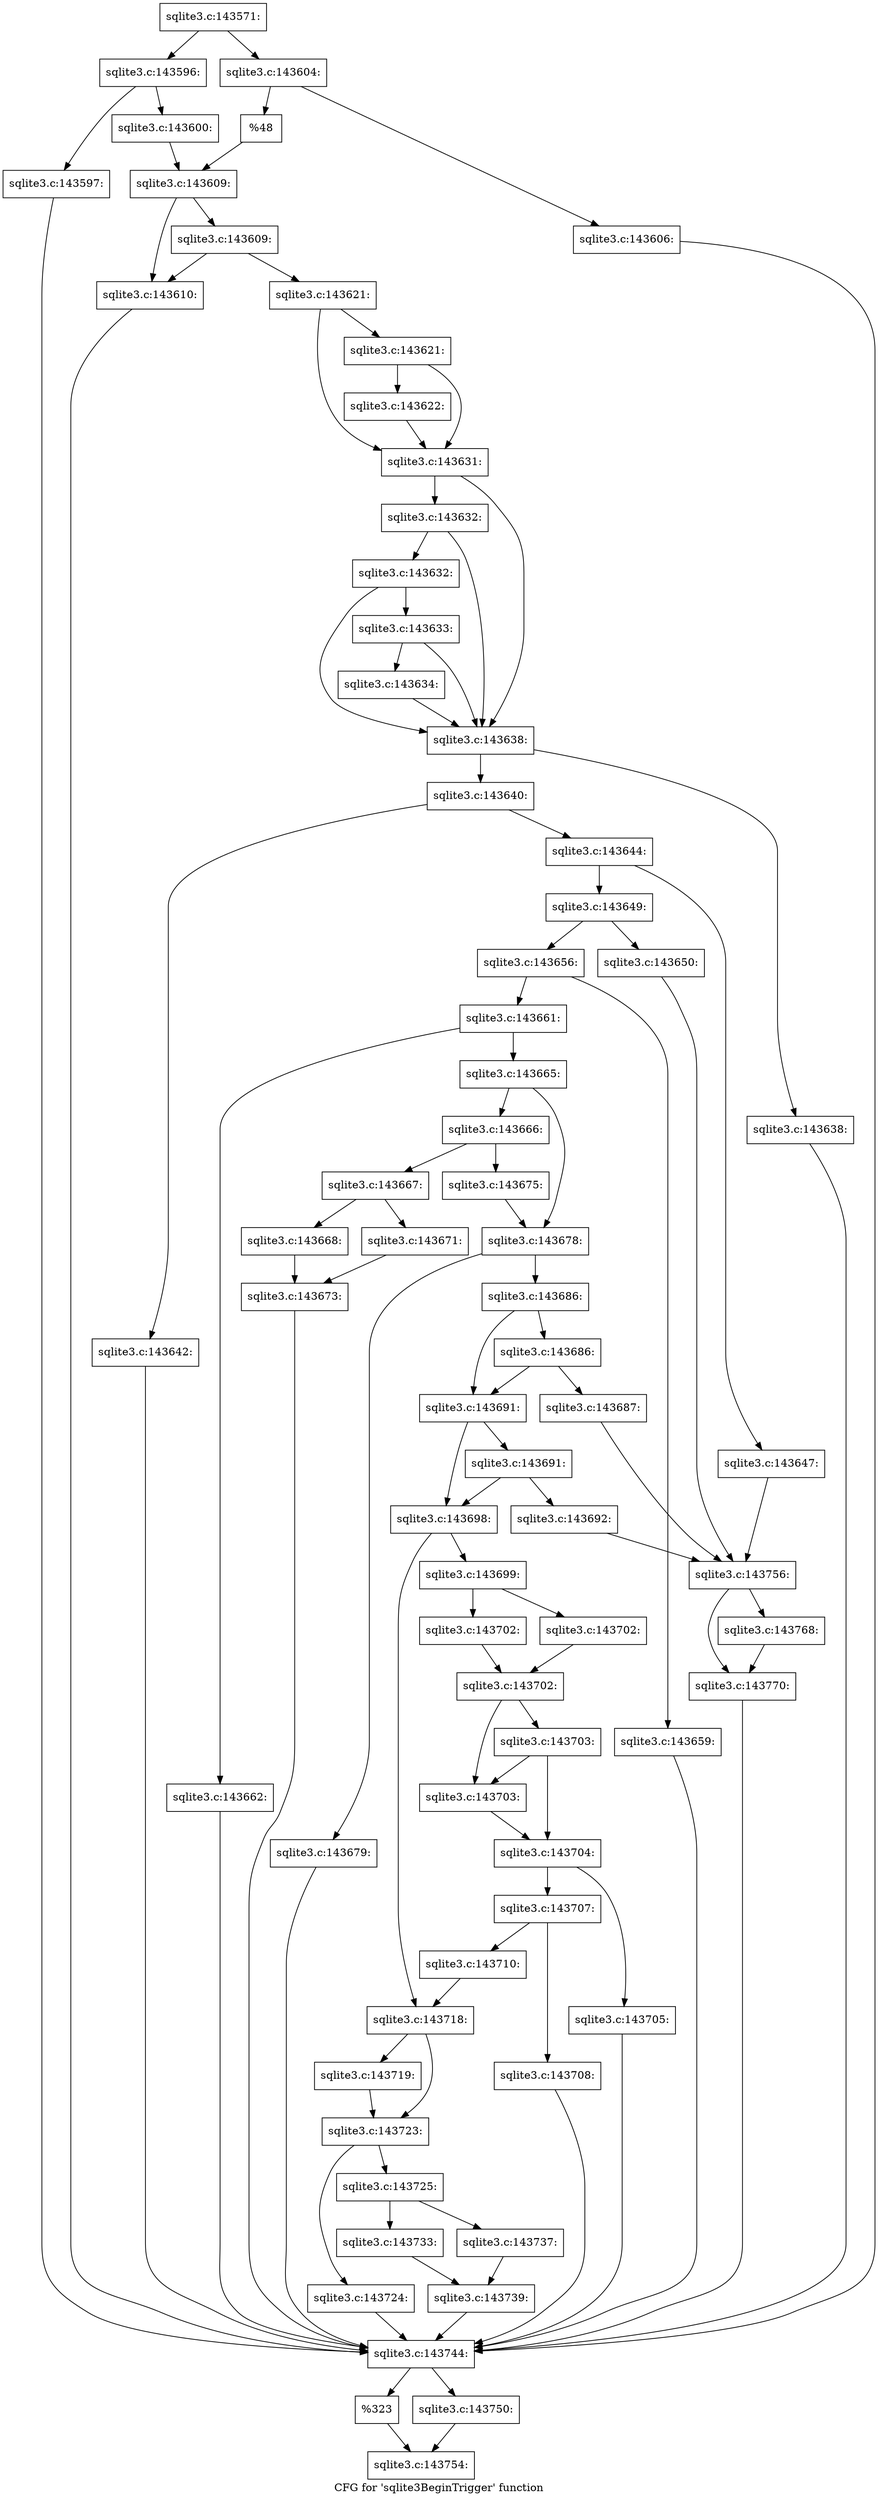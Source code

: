 digraph "CFG for 'sqlite3BeginTrigger' function" {
	label="CFG for 'sqlite3BeginTrigger' function";

	Node0x55c0fa248b30 [shape=record,label="{sqlite3.c:143571:}"];
	Node0x55c0fa248b30 -> Node0x55c0fa25f280;
	Node0x55c0fa248b30 -> Node0x55c0fa25f320;
	Node0x55c0fa25f280 [shape=record,label="{sqlite3.c:143596:}"];
	Node0x55c0fa25f280 -> Node0x55c0fa25f660;
	Node0x55c0fa25f280 -> Node0x55c0fa25f6b0;
	Node0x55c0fa25f660 [shape=record,label="{sqlite3.c:143597:}"];
	Node0x55c0fa25f660 -> Node0x55c0fa2606d0;
	Node0x55c0fa25f6b0 [shape=record,label="{sqlite3.c:143600:}"];
	Node0x55c0fa25f6b0 -> Node0x55c0fa25f2d0;
	Node0x55c0fa25f320 [shape=record,label="{sqlite3.c:143604:}"];
	Node0x55c0fa25f320 -> Node0x55c0fa261110;
	Node0x55c0fa25f320 -> Node0x55c0fa261160;
	Node0x55c0fa261110 [shape=record,label="{sqlite3.c:143606:}"];
	Node0x55c0fa261110 -> Node0x55c0fa2606d0;
	Node0x55c0fa261160 [shape=record,label="{%48}"];
	Node0x55c0fa261160 -> Node0x55c0fa25f2d0;
	Node0x55c0fa25f2d0 [shape=record,label="{sqlite3.c:143609:}"];
	Node0x55c0fa25f2d0 -> Node0x55c0fa2617a0;
	Node0x55c0fa25f2d0 -> Node0x55c0fa261700;
	Node0x55c0fa2617a0 [shape=record,label="{sqlite3.c:143609:}"];
	Node0x55c0fa2617a0 -> Node0x55c0fa261700;
	Node0x55c0fa2617a0 -> Node0x55c0fa261750;
	Node0x55c0fa261700 [shape=record,label="{sqlite3.c:143610:}"];
	Node0x55c0fa261700 -> Node0x55c0fa2606d0;
	Node0x55c0fa261750 [shape=record,label="{sqlite3.c:143621:}"];
	Node0x55c0fa261750 -> Node0x55c0fa262090;
	Node0x55c0fa261750 -> Node0x55c0fa262040;
	Node0x55c0fa262090 [shape=record,label="{sqlite3.c:143621:}"];
	Node0x55c0fa262090 -> Node0x55c0fa261ff0;
	Node0x55c0fa262090 -> Node0x55c0fa262040;
	Node0x55c0fa261ff0 [shape=record,label="{sqlite3.c:143622:}"];
	Node0x55c0fa261ff0 -> Node0x55c0fa262040;
	Node0x55c0fa262040 [shape=record,label="{sqlite3.c:143631:}"];
	Node0x55c0fa262040 -> Node0x55c0fa263890;
	Node0x55c0fa262040 -> Node0x55c0fa263740;
	Node0x55c0fa263890 [shape=record,label="{sqlite3.c:143632:}"];
	Node0x55c0fa263890 -> Node0x55c0fa263810;
	Node0x55c0fa263890 -> Node0x55c0fa263740;
	Node0x55c0fa263810 [shape=record,label="{sqlite3.c:143632:}"];
	Node0x55c0fa263810 -> Node0x55c0fa263790;
	Node0x55c0fa263810 -> Node0x55c0fa263740;
	Node0x55c0fa263790 [shape=record,label="{sqlite3.c:143633:}"];
	Node0x55c0fa263790 -> Node0x55c0fa2636f0;
	Node0x55c0fa263790 -> Node0x55c0fa263740;
	Node0x55c0fa2636f0 [shape=record,label="{sqlite3.c:143634:}"];
	Node0x55c0fa2636f0 -> Node0x55c0fa263740;
	Node0x55c0fa263740 [shape=record,label="{sqlite3.c:143638:}"];
	Node0x55c0fa263740 -> Node0x55c0fa264e60;
	Node0x55c0fa263740 -> Node0x55c0fa264eb0;
	Node0x55c0fa264e60 [shape=record,label="{sqlite3.c:143638:}"];
	Node0x55c0fa264e60 -> Node0x55c0fa2606d0;
	Node0x55c0fa264eb0 [shape=record,label="{sqlite3.c:143640:}"];
	Node0x55c0fa264eb0 -> Node0x55c0fa2655e0;
	Node0x55c0fa264eb0 -> Node0x55c0fa2656d0;
	Node0x55c0fa2655e0 [shape=record,label="{sqlite3.c:143642:}"];
	Node0x55c0fa2655e0 -> Node0x55c0fa2606d0;
	Node0x55c0fa2656d0 [shape=record,label="{sqlite3.c:143644:}"];
	Node0x55c0fa2656d0 -> Node0x55c0fa266030;
	Node0x55c0fa2656d0 -> Node0x55c0fa265fe0;
	Node0x55c0fa265fe0 [shape=record,label="{sqlite3.c:143647:}"];
	Node0x55c0fa265fe0 -> Node0x55c0fa266300;
	Node0x55c0fa266030 [shape=record,label="{sqlite3.c:143649:}"];
	Node0x55c0fa266030 -> Node0x55c0fa2664f0;
	Node0x55c0fa266030 -> Node0x55c0fa266540;
	Node0x55c0fa2664f0 [shape=record,label="{sqlite3.c:143650:}"];
	Node0x55c0fa2664f0 -> Node0x55c0fa266300;
	Node0x55c0fa266540 [shape=record,label="{sqlite3.c:143656:}"];
	Node0x55c0fa266540 -> Node0x55c0fa2671c0;
	Node0x55c0fa266540 -> Node0x55c0fa267210;
	Node0x55c0fa2671c0 [shape=record,label="{sqlite3.c:143659:}"];
	Node0x55c0fa2671c0 -> Node0x55c0fa2606d0;
	Node0x55c0fa267210 [shape=record,label="{sqlite3.c:143661:}"];
	Node0x55c0fa267210 -> Node0x55c0fa267710;
	Node0x55c0fa267210 -> Node0x55c0fa267760;
	Node0x55c0fa267710 [shape=record,label="{sqlite3.c:143662:}"];
	Node0x55c0fa267710 -> Node0x55c0fa2606d0;
	Node0x55c0fa267760 [shape=record,label="{sqlite3.c:143665:}"];
	Node0x55c0fa267760 -> Node0x55c0fa268080;
	Node0x55c0fa267760 -> Node0x55c0fa268030;
	Node0x55c0fa268030 [shape=record,label="{sqlite3.c:143666:}"];
	Node0x55c0fa268030 -> Node0x55c0fa2685d0;
	Node0x55c0fa268030 -> Node0x55c0fa268620;
	Node0x55c0fa2685d0 [shape=record,label="{sqlite3.c:143667:}"];
	Node0x55c0fa2685d0 -> Node0x55c0fa2690e0;
	Node0x55c0fa2685d0 -> Node0x55c0fa269040;
	Node0x55c0fa269040 [shape=record,label="{sqlite3.c:143668:}"];
	Node0x55c0fa269040 -> Node0x55c0fa269090;
	Node0x55c0fa2690e0 [shape=record,label="{sqlite3.c:143671:}"];
	Node0x55c0fa2690e0 -> Node0x55c0fa269090;
	Node0x55c0fa269090 [shape=record,label="{sqlite3.c:143673:}"];
	Node0x55c0fa269090 -> Node0x55c0fa2606d0;
	Node0x55c0fa268620 [shape=record,label="{sqlite3.c:143675:}"];
	Node0x55c0fa268620 -> Node0x55c0fa268080;
	Node0x55c0fa268080 [shape=record,label="{sqlite3.c:143678:}"];
	Node0x55c0fa268080 -> Node0x55c0fa269f50;
	Node0x55c0fa268080 -> Node0x55c0fa269fa0;
	Node0x55c0fa269f50 [shape=record,label="{sqlite3.c:143679:}"];
	Node0x55c0fa269f50 -> Node0x55c0fa2606d0;
	Node0x55c0fa269fa0 [shape=record,label="{sqlite3.c:143686:}"];
	Node0x55c0fa269fa0 -> Node0x55c0fa26ab50;
	Node0x55c0fa269fa0 -> Node0x55c0fa26ab00;
	Node0x55c0fa26ab50 [shape=record,label="{sqlite3.c:143686:}"];
	Node0x55c0fa26ab50 -> Node0x55c0fa26aab0;
	Node0x55c0fa26ab50 -> Node0x55c0fa26ab00;
	Node0x55c0fa26aab0 [shape=record,label="{sqlite3.c:143687:}"];
	Node0x55c0fa26aab0 -> Node0x55c0fa266300;
	Node0x55c0fa26ab00 [shape=record,label="{sqlite3.c:143691:}"];
	Node0x55c0fa26ab00 -> Node0x55c0fa26bd60;
	Node0x55c0fa26ab00 -> Node0x55c0fa26bdb0;
	Node0x55c0fa26bdb0 [shape=record,label="{sqlite3.c:143691:}"];
	Node0x55c0fa26bdb0 -> Node0x55c0fa26bd10;
	Node0x55c0fa26bdb0 -> Node0x55c0fa26bd60;
	Node0x55c0fa26bd10 [shape=record,label="{sqlite3.c:143692:}"];
	Node0x55c0fa26bd10 -> Node0x55c0fa266300;
	Node0x55c0fa26bd60 [shape=record,label="{sqlite3.c:143698:}"];
	Node0x55c0fa26bd60 -> Node0x55c0fa26cc70;
	Node0x55c0fa26bd60 -> Node0x55c0fa26cc20;
	Node0x55c0fa26cc20 [shape=record,label="{sqlite3.c:143699:}"];
	Node0x55c0fa26cc20 -> Node0x55c0fa26e720;
	Node0x55c0fa26cc20 -> Node0x55c0fa26e770;
	Node0x55c0fa26e720 [shape=record,label="{sqlite3.c:143702:}"];
	Node0x55c0fa26e720 -> Node0x55c0fa26e7c0;
	Node0x55c0fa26e770 [shape=record,label="{sqlite3.c:143702:}"];
	Node0x55c0fa26e770 -> Node0x55c0fa26e7c0;
	Node0x55c0fa26e7c0 [shape=record,label="{sqlite3.c:143702:}"];
	Node0x55c0fa26e7c0 -> Node0x55c0fa26f150;
	Node0x55c0fa26e7c0 -> Node0x55c0fa26f1f0;
	Node0x55c0fa26f1f0 [shape=record,label="{sqlite3.c:143703:}"];
	Node0x55c0fa26f1f0 -> Node0x55c0fa26f150;
	Node0x55c0fa26f1f0 -> Node0x55c0fa26f1a0;
	Node0x55c0fa26f150 [shape=record,label="{sqlite3.c:143703:}"];
	Node0x55c0fa26f150 -> Node0x55c0fa26f1a0;
	Node0x55c0fa26f1a0 [shape=record,label="{sqlite3.c:143704:}"];
	Node0x55c0fa26f1a0 -> Node0x55c0fa26f8f0;
	Node0x55c0fa26f1a0 -> Node0x55c0fa26f940;
	Node0x55c0fa26f8f0 [shape=record,label="{sqlite3.c:143705:}"];
	Node0x55c0fa26f8f0 -> Node0x55c0fa2606d0;
	Node0x55c0fa26f940 [shape=record,label="{sqlite3.c:143707:}"];
	Node0x55c0fa26f940 -> Node0x55c0fa26fe40;
	Node0x55c0fa26f940 -> Node0x55c0fa270240;
	Node0x55c0fa26fe40 [shape=record,label="{sqlite3.c:143708:}"];
	Node0x55c0fa26fe40 -> Node0x55c0fa2606d0;
	Node0x55c0fa270240 [shape=record,label="{sqlite3.c:143710:}"];
	Node0x55c0fa270240 -> Node0x55c0fa26cc70;
	Node0x55c0fa26cc70 [shape=record,label="{sqlite3.c:143718:}"];
	Node0x55c0fa26cc70 -> Node0x55c0fa2706b0;
	Node0x55c0fa26cc70 -> Node0x55c0fa270bb0;
	Node0x55c0fa2706b0 [shape=record,label="{sqlite3.c:143719:}"];
	Node0x55c0fa2706b0 -> Node0x55c0fa270bb0;
	Node0x55c0fa270bb0 [shape=record,label="{sqlite3.c:143723:}"];
	Node0x55c0fa270bb0 -> Node0x55c0fa2714c0;
	Node0x55c0fa270bb0 -> Node0x55c0fa271510;
	Node0x55c0fa2714c0 [shape=record,label="{sqlite3.c:143724:}"];
	Node0x55c0fa2714c0 -> Node0x55c0fa2606d0;
	Node0x55c0fa271510 [shape=record,label="{sqlite3.c:143725:}"];
	Node0x55c0fa271510 -> Node0x55c0fa2739f0;
	Node0x55c0fa271510 -> Node0x55c0fa273a90;
	Node0x55c0fa2739f0 [shape=record,label="{sqlite3.c:143733:}"];
	Node0x55c0fa2739f0 -> Node0x55c0fa273a40;
	Node0x55c0fa273a90 [shape=record,label="{sqlite3.c:143737:}"];
	Node0x55c0fa273a90 -> Node0x55c0fa273a40;
	Node0x55c0fa273a40 [shape=record,label="{sqlite3.c:143739:}"];
	Node0x55c0fa273a40 -> Node0x55c0fa2606d0;
	Node0x55c0fa2606d0 [shape=record,label="{sqlite3.c:143744:}"];
	Node0x55c0fa2606d0 -> Node0x55c0fa276430;
	Node0x55c0fa2606d0 -> Node0x55c0fa276390;
	Node0x55c0fa276390 [shape=record,label="{sqlite3.c:143750:}"];
	Node0x55c0fa276390 -> Node0x55c0fa2763e0;
	Node0x55c0fa276430 [shape=record,label="{%323}"];
	Node0x55c0fa276430 -> Node0x55c0fa2763e0;
	Node0x55c0fa2763e0 [shape=record,label="{sqlite3.c:143754:}"];
	Node0x55c0fa266300 [shape=record,label="{sqlite3.c:143756:}"];
	Node0x55c0fa266300 -> Node0x55c0fa276f50;
	Node0x55c0fa266300 -> Node0x55c0fa276fa0;
	Node0x55c0fa276f50 [shape=record,label="{sqlite3.c:143768:}"];
	Node0x55c0fa276f50 -> Node0x55c0fa276fa0;
	Node0x55c0fa276fa0 [shape=record,label="{sqlite3.c:143770:}"];
	Node0x55c0fa276fa0 -> Node0x55c0fa2606d0;
}
